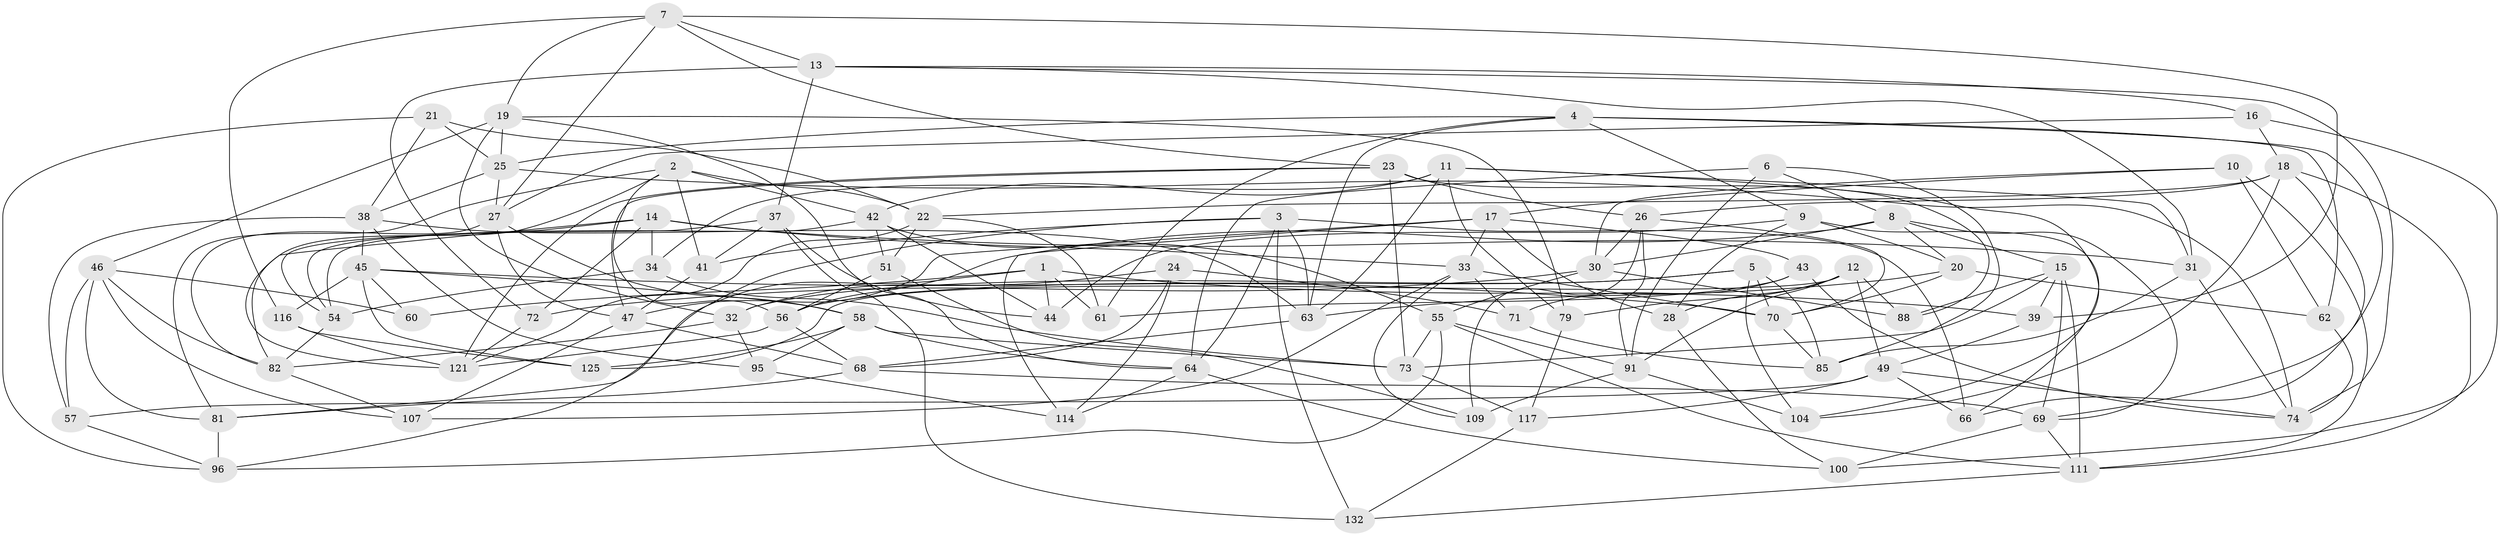 // original degree distribution, {4: 1.0}
// Generated by graph-tools (version 1.1) at 2025/42/03/06/25 10:42:21]
// undirected, 82 vertices, 209 edges
graph export_dot {
graph [start="1"]
  node [color=gray90,style=filled];
  1 [super="+29"];
  2 [super="+35"];
  3 [super="+98"];
  4 [super="+129"];
  5 [super="+53"];
  6;
  7 [super="+86"];
  8 [super="+119"];
  9 [super="+50"];
  10;
  11 [super="+78"];
  12 [super="+122"];
  13 [super="+90"];
  14 [super="+36"];
  15 [super="+93"];
  16;
  17 [super="+133"];
  18 [super="+120"];
  19 [super="+65"];
  20 [super="+112"];
  21;
  22 [super="+108"];
  23 [super="+115"];
  24;
  25 [super="+48"];
  26 [super="+102"];
  27 [super="+99"];
  28;
  30 [super="+67"];
  31 [super="+75"];
  32 [super="+80"];
  33 [super="+52"];
  34;
  37 [super="+123"];
  38 [super="+40"];
  39;
  41;
  42 [super="+92"];
  43;
  44;
  45 [super="+110"];
  46 [super="+77"];
  47 [super="+59"];
  49 [super="+118"];
  51;
  54 [super="+97"];
  55 [super="+106"];
  56 [super="+130"];
  57;
  58 [super="+87"];
  60;
  61;
  62;
  63 [super="+94"];
  64 [super="+89"];
  66;
  68 [super="+103"];
  69 [super="+124"];
  70 [super="+76"];
  71;
  72;
  73 [super="+105"];
  74 [super="+113"];
  79;
  81 [super="+84"];
  82 [super="+83"];
  85 [super="+128"];
  88;
  91 [super="+101"];
  95;
  96 [super="+127"];
  100;
  104;
  107;
  109;
  111 [super="+131"];
  114;
  116;
  117;
  121 [super="+126"];
  125;
  132;
  1 -- 44;
  1 -- 81;
  1 -- 60 [weight=2];
  1 -- 61;
  1 -- 39;
  2 -- 41;
  2 -- 121;
  2 -- 56;
  2 -- 81;
  2 -- 42;
  2 -- 22;
  3 -- 66;
  3 -- 64;
  3 -- 41;
  3 -- 132;
  3 -- 96;
  3 -- 63;
  4 -- 25;
  4 -- 66;
  4 -- 9;
  4 -- 61;
  4 -- 62;
  4 -- 63;
  5 -- 56;
  5 -- 70;
  5 -- 85;
  5 -- 32 [weight=2];
  5 -- 104;
  6 -- 64;
  6 -- 85;
  6 -- 91;
  6 -- 8;
  7 -- 116;
  7 -- 19;
  7 -- 23;
  7 -- 39;
  7 -- 13;
  7 -- 27;
  8 -- 20;
  8 -- 15;
  8 -- 30;
  8 -- 56;
  8 -- 69;
  9 -- 44;
  9 -- 20 [weight=2];
  9 -- 66;
  9 -- 28;
  10 -- 30;
  10 -- 111;
  10 -- 17;
  10 -- 62;
  11 -- 42;
  11 -- 79;
  11 -- 31;
  11 -- 104;
  11 -- 34;
  11 -- 63;
  12 -- 88;
  12 -- 28;
  12 -- 125;
  12 -- 49;
  12 -- 91;
  12 -- 79;
  13 -- 74;
  13 -- 37;
  13 -- 16;
  13 -- 72;
  13 -- 31;
  14 -- 33;
  14 -- 82;
  14 -- 34;
  14 -- 72;
  14 -- 54;
  14 -- 31;
  15 -- 69;
  15 -- 111;
  15 -- 88;
  15 -- 73;
  15 -- 39;
  16 -- 100;
  16 -- 18;
  16 -- 27;
  17 -- 28;
  17 -- 114;
  17 -- 43;
  17 -- 33;
  17 -- 47;
  18 -- 26;
  18 -- 104;
  18 -- 111;
  18 -- 69;
  18 -- 22;
  19 -- 32;
  19 -- 25;
  19 -- 64;
  19 -- 46;
  19 -- 79;
  20 -- 62;
  20 -- 70;
  20 -- 63;
  21 -- 22;
  21 -- 96;
  21 -- 38;
  21 -- 25;
  22 -- 61;
  22 -- 51;
  22 -- 121;
  23 -- 121;
  23 -- 73;
  23 -- 88;
  23 -- 26;
  23 -- 47;
  24 -- 114;
  24 -- 71;
  24 -- 68;
  24 -- 32;
  25 -- 27;
  25 -- 74;
  25 -- 38;
  26 -- 30;
  26 -- 91;
  26 -- 109;
  26 -- 70;
  27 -- 47;
  27 -- 82;
  27 -- 58;
  28 -- 100;
  30 -- 72;
  30 -- 88;
  30 -- 55;
  31 -- 85 [weight=2];
  31 -- 74;
  32 -- 95;
  32 -- 82;
  33 -- 109;
  33 -- 71;
  33 -- 107;
  33 -- 70;
  34 -- 54;
  34 -- 73;
  37 -- 44;
  37 -- 41;
  37 -- 132;
  37 -- 54 [weight=2];
  38 -- 63;
  38 -- 57;
  38 -- 95;
  38 -- 45;
  39 -- 49;
  41 -- 47;
  42 -- 54;
  42 -- 55;
  42 -- 51;
  42 -- 44;
  43 -- 61;
  43 -- 71;
  43 -- 74;
  45 -- 58;
  45 -- 116;
  45 -- 60;
  45 -- 70;
  45 -- 125;
  46 -- 57;
  46 -- 60;
  46 -- 81;
  46 -- 82;
  46 -- 107;
  47 -- 107;
  47 -- 68;
  49 -- 66;
  49 -- 57;
  49 -- 117;
  49 -- 74;
  51 -- 109;
  51 -- 56;
  54 -- 82;
  55 -- 73;
  55 -- 96;
  55 -- 91;
  55 -- 111;
  56 -- 121;
  56 -- 68;
  57 -- 96;
  58 -- 73;
  58 -- 125;
  58 -- 64;
  58 -- 95;
  62 -- 74;
  63 -- 68;
  64 -- 100;
  64 -- 114;
  68 -- 81;
  68 -- 69;
  69 -- 111;
  69 -- 100;
  70 -- 85;
  71 -- 85;
  72 -- 121;
  73 -- 117;
  79 -- 117;
  81 -- 96 [weight=2];
  82 -- 107;
  91 -- 104;
  91 -- 109;
  95 -- 114;
  111 -- 132;
  116 -- 125;
  116 -- 121;
  117 -- 132;
}
